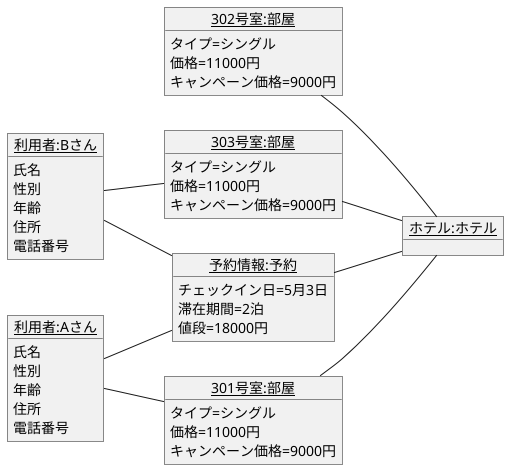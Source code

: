@startuml ホテル宿泊予約
left to right direction
object "<u>301号室:部屋</u>" as room1 {
    タイプ=シングル
    価格=11000円
    キャンペーン価格=9000円
}
object "<u>302号室:部屋</u>" as room2 {
    タイプ=シングル
    価格=11000円
    キャンペーン価格=9000円
}
object "<u>303号室:部屋</u>" as room3 {
    タイプ=シングル
    価格=11000円
    キャンペーン価格=9000円
}
object "<u>利用者:Aさん</u>" as user1 {
        氏名
        性別
        年齢
        住所
        電話番号
}
object "<u>利用者:Bさん</u>" as user2 {
        氏名
        性別
        年齢
        住所
        電話番号
}
object "<u>ホテル:ホテル" as hotel {

}
object "<u>予約情報:予約" as reserve {
    チェックイン日=5月3日
    滞在期間=2泊
    値段=18000円
}
user1 -- reserve
user2 -- reserve
user1 -- room1
user2 -- room3

reserve -- hotel

room1 -- hotel
room2 -- hotel
room3 -- hotel

@enduml